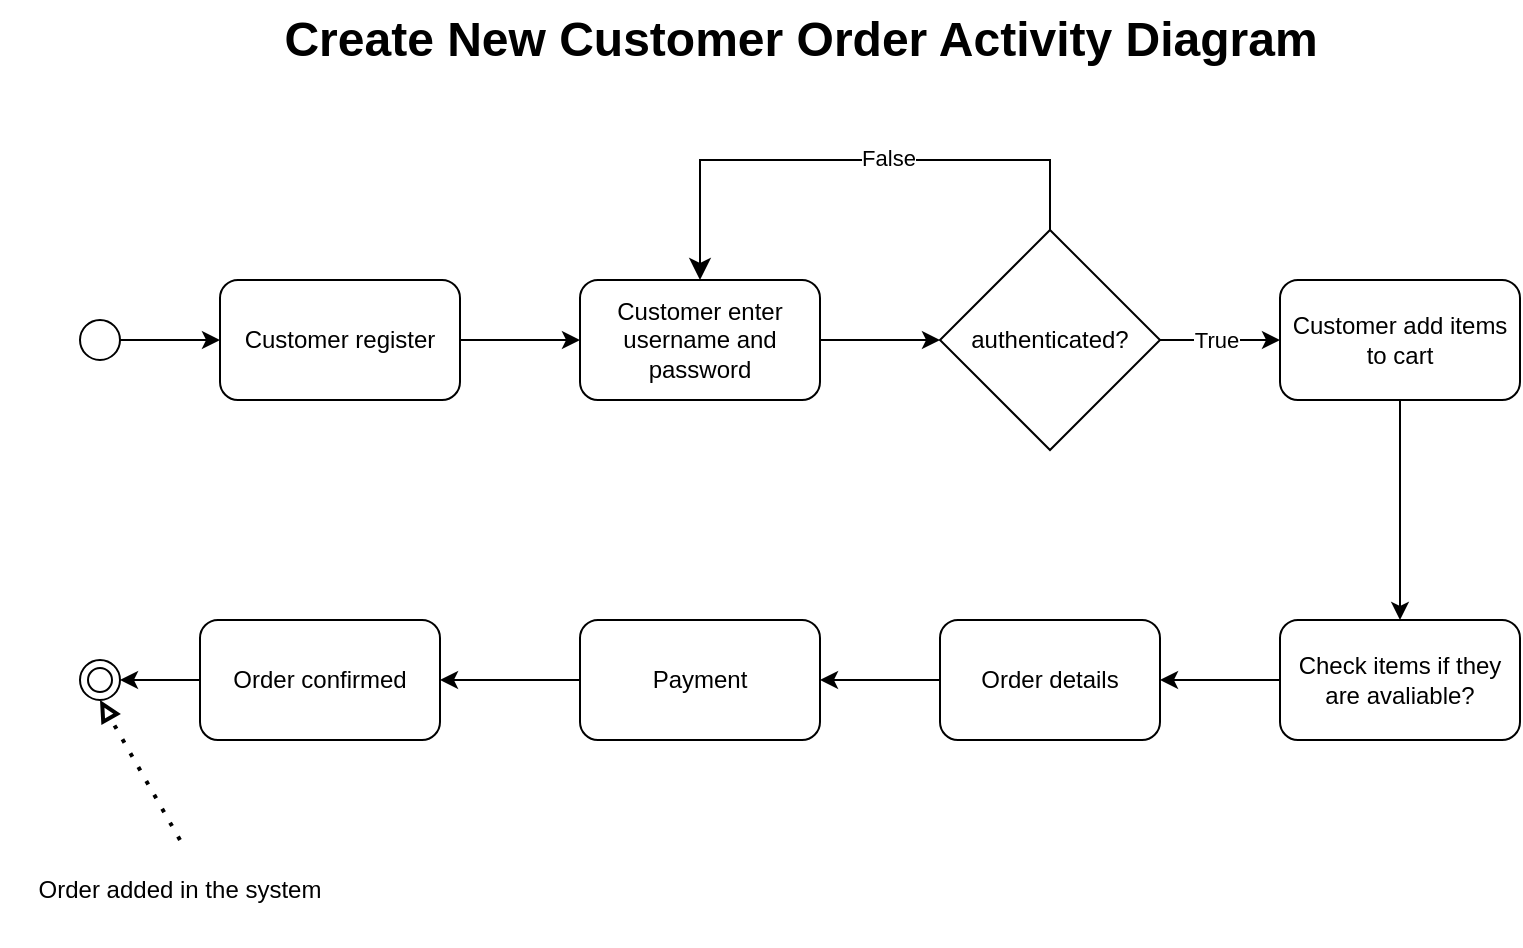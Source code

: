 <mxfile version="24.4.0" type="github" pages="2">
  <diagram id="C5RBs43oDa-KdzZeNtuy" name="Page-1">
    <mxGraphModel dx="2049" dy="1066" grid="1" gridSize="10" guides="1" tooltips="1" connect="1" arrows="1" fold="1" page="1" pageScale="1" pageWidth="1169" pageHeight="827" math="0" shadow="0">
      <root>
        <mxCell id="WIyWlLk6GJQsqaUBKTNV-0" />
        <mxCell id="WIyWlLk6GJQsqaUBKTNV-1" parent="WIyWlLk6GJQsqaUBKTNV-0" />
        <mxCell id="gmqY-t1u-GA2Hd6Ib90b-1" value="" style="ellipse;whiteSpace=wrap;html=1;aspect=fixed;" vertex="1" parent="WIyWlLk6GJQsqaUBKTNV-1">
          <mxGeometry x="245" y="338" width="20" height="20" as="geometry" />
        </mxCell>
        <mxCell id="gmqY-t1u-GA2Hd6Ib90b-2" value="Customer register" style="rounded=1;whiteSpace=wrap;html=1;" vertex="1" parent="WIyWlLk6GJQsqaUBKTNV-1">
          <mxGeometry x="315" y="318" width="120" height="60" as="geometry" />
        </mxCell>
        <mxCell id="gmqY-t1u-GA2Hd6Ib90b-3" value="Customer enter username and password" style="rounded=1;whiteSpace=wrap;html=1;" vertex="1" parent="WIyWlLk6GJQsqaUBKTNV-1">
          <mxGeometry x="495" y="318" width="120" height="60" as="geometry" />
        </mxCell>
        <mxCell id="gmqY-t1u-GA2Hd6Ib90b-4" value="authenticated?" style="rhombus;whiteSpace=wrap;html=1;" vertex="1" parent="WIyWlLk6GJQsqaUBKTNV-1">
          <mxGeometry x="675" y="293" width="110" height="110" as="geometry" />
        </mxCell>
        <mxCell id="gmqY-t1u-GA2Hd6Ib90b-5" value="Customer add items to cart" style="rounded=1;whiteSpace=wrap;html=1;" vertex="1" parent="WIyWlLk6GJQsqaUBKTNV-1">
          <mxGeometry x="845" y="318" width="120" height="60" as="geometry" />
        </mxCell>
        <mxCell id="gmqY-t1u-GA2Hd6Ib90b-6" value="Check items if they are avaliable?" style="rounded=1;whiteSpace=wrap;html=1;" vertex="1" parent="WIyWlLk6GJQsqaUBKTNV-1">
          <mxGeometry x="845" y="488" width="120" height="60" as="geometry" />
        </mxCell>
        <mxCell id="gmqY-t1u-GA2Hd6Ib90b-7" value="Order details" style="rounded=1;whiteSpace=wrap;html=1;" vertex="1" parent="WIyWlLk6GJQsqaUBKTNV-1">
          <mxGeometry x="675" y="488" width="110" height="60" as="geometry" />
        </mxCell>
        <mxCell id="gmqY-t1u-GA2Hd6Ib90b-8" value="Payment" style="rounded=1;whiteSpace=wrap;html=1;" vertex="1" parent="WIyWlLk6GJQsqaUBKTNV-1">
          <mxGeometry x="495" y="488" width="120" height="60" as="geometry" />
        </mxCell>
        <mxCell id="gmqY-t1u-GA2Hd6Ib90b-9" value="Order confirmed" style="rounded=1;whiteSpace=wrap;html=1;" vertex="1" parent="WIyWlLk6GJQsqaUBKTNV-1">
          <mxGeometry x="305" y="488" width="120" height="60" as="geometry" />
        </mxCell>
        <mxCell id="gmqY-t1u-GA2Hd6Ib90b-10" value="" style="ellipse;shape=doubleEllipse;whiteSpace=wrap;html=1;aspect=fixed;" vertex="1" parent="WIyWlLk6GJQsqaUBKTNV-1">
          <mxGeometry x="245" y="508" width="20" height="20" as="geometry" />
        </mxCell>
        <mxCell id="gmqY-t1u-GA2Hd6Ib90b-12" value="&lt;h1 style=&quot;margin-top: 0px;&quot;&gt;&lt;span style=&quot;background-color: initial; font-size: 12px; font-weight: normal;&quot;&gt;Order added in the system&lt;/span&gt;&lt;br&gt;&lt;/h1&gt;" style="text;html=1;whiteSpace=wrap;overflow=hidden;rounded=0;align=center;" vertex="1" parent="WIyWlLk6GJQsqaUBKTNV-1">
          <mxGeometry x="205" y="598" width="180" height="50" as="geometry" />
        </mxCell>
        <mxCell id="gmqY-t1u-GA2Hd6Ib90b-13" value="" style="endArrow=block;dashed=1;html=1;dashPattern=1 3;strokeWidth=2;rounded=0;exitX=0.5;exitY=0;exitDx=0;exitDy=0;entryX=0.5;entryY=1;entryDx=0;entryDy=0;endFill=0;" edge="1" parent="WIyWlLk6GJQsqaUBKTNV-1" source="gmqY-t1u-GA2Hd6Ib90b-12" target="gmqY-t1u-GA2Hd6Ib90b-10">
          <mxGeometry width="50" height="50" relative="1" as="geometry">
            <mxPoint x="299.08" y="599.2" as="sourcePoint" />
            <mxPoint x="655" y="588" as="targetPoint" />
          </mxGeometry>
        </mxCell>
        <mxCell id="gmqY-t1u-GA2Hd6Ib90b-14" value="" style="endArrow=classic;html=1;rounded=0;exitX=1;exitY=0.5;exitDx=0;exitDy=0;entryX=0;entryY=0.5;entryDx=0;entryDy=0;" edge="1" parent="WIyWlLk6GJQsqaUBKTNV-1" source="gmqY-t1u-GA2Hd6Ib90b-2" target="gmqY-t1u-GA2Hd6Ib90b-3">
          <mxGeometry width="50" height="50" relative="1" as="geometry">
            <mxPoint x="455" y="558" as="sourcePoint" />
            <mxPoint x="505" y="508" as="targetPoint" />
          </mxGeometry>
        </mxCell>
        <mxCell id="gmqY-t1u-GA2Hd6Ib90b-15" value="" style="endArrow=classic;html=1;rounded=0;exitX=1;exitY=0.5;exitDx=0;exitDy=0;entryX=0;entryY=0.5;entryDx=0;entryDy=0;" edge="1" parent="WIyWlLk6GJQsqaUBKTNV-1" source="gmqY-t1u-GA2Hd6Ib90b-1" target="gmqY-t1u-GA2Hd6Ib90b-2">
          <mxGeometry width="50" height="50" relative="1" as="geometry">
            <mxPoint x="465" y="568" as="sourcePoint" />
            <mxPoint x="515" y="518" as="targetPoint" />
          </mxGeometry>
        </mxCell>
        <mxCell id="gmqY-t1u-GA2Hd6Ib90b-16" value="" style="endArrow=classic;html=1;rounded=0;exitX=1;exitY=0.5;exitDx=0;exitDy=0;entryX=0;entryY=0.5;entryDx=0;entryDy=0;" edge="1" parent="WIyWlLk6GJQsqaUBKTNV-1" source="gmqY-t1u-GA2Hd6Ib90b-3" target="gmqY-t1u-GA2Hd6Ib90b-4">
          <mxGeometry width="50" height="50" relative="1" as="geometry">
            <mxPoint x="475" y="578" as="sourcePoint" />
            <mxPoint x="525" y="528" as="targetPoint" />
          </mxGeometry>
        </mxCell>
        <mxCell id="gmqY-t1u-GA2Hd6Ib90b-17" value="" style="endArrow=classic;html=1;rounded=0;exitX=1;exitY=0.5;exitDx=0;exitDy=0;entryX=0;entryY=0.5;entryDx=0;entryDy=0;" edge="1" parent="WIyWlLk6GJQsqaUBKTNV-1" source="gmqY-t1u-GA2Hd6Ib90b-4" target="gmqY-t1u-GA2Hd6Ib90b-5">
          <mxGeometry width="50" height="50" relative="1" as="geometry">
            <mxPoint x="485" y="588" as="sourcePoint" />
            <mxPoint x="535" y="538" as="targetPoint" />
          </mxGeometry>
        </mxCell>
        <mxCell id="gmqY-t1u-GA2Hd6Ib90b-27" value="True" style="edgeLabel;html=1;align=center;verticalAlign=middle;resizable=0;points=[];" vertex="1" connectable="0" parent="gmqY-t1u-GA2Hd6Ib90b-17">
          <mxGeometry x="-0.084" relative="1" as="geometry">
            <mxPoint as="offset" />
          </mxGeometry>
        </mxCell>
        <mxCell id="gmqY-t1u-GA2Hd6Ib90b-18" value="" style="endArrow=classic;html=1;rounded=0;exitX=0.5;exitY=1;exitDx=0;exitDy=0;entryX=0.5;entryY=0;entryDx=0;entryDy=0;" edge="1" parent="WIyWlLk6GJQsqaUBKTNV-1" source="gmqY-t1u-GA2Hd6Ib90b-5" target="gmqY-t1u-GA2Hd6Ib90b-6">
          <mxGeometry width="50" height="50" relative="1" as="geometry">
            <mxPoint x="495" y="598" as="sourcePoint" />
            <mxPoint x="545" y="548" as="targetPoint" />
          </mxGeometry>
        </mxCell>
        <mxCell id="gmqY-t1u-GA2Hd6Ib90b-19" value="" style="endArrow=classic;html=1;rounded=0;entryX=1;entryY=0.5;entryDx=0;entryDy=0;exitX=0;exitY=0.5;exitDx=0;exitDy=0;" edge="1" parent="WIyWlLk6GJQsqaUBKTNV-1" source="gmqY-t1u-GA2Hd6Ib90b-6" target="gmqY-t1u-GA2Hd6Ib90b-7">
          <mxGeometry width="50" height="50" relative="1" as="geometry">
            <mxPoint x="505" y="608" as="sourcePoint" />
            <mxPoint x="555" y="558" as="targetPoint" />
          </mxGeometry>
        </mxCell>
        <mxCell id="gmqY-t1u-GA2Hd6Ib90b-20" value="" style="endArrow=classic;html=1;rounded=0;entryX=1;entryY=0.5;entryDx=0;entryDy=0;" edge="1" parent="WIyWlLk6GJQsqaUBKTNV-1" source="gmqY-t1u-GA2Hd6Ib90b-7" target="gmqY-t1u-GA2Hd6Ib90b-8">
          <mxGeometry width="50" height="50" relative="1" as="geometry">
            <mxPoint x="515" y="618" as="sourcePoint" />
            <mxPoint x="565" y="568" as="targetPoint" />
          </mxGeometry>
        </mxCell>
        <mxCell id="gmqY-t1u-GA2Hd6Ib90b-21" value="" style="endArrow=classic;html=1;rounded=0;entryX=1;entryY=0.5;entryDx=0;entryDy=0;exitX=0;exitY=0.5;exitDx=0;exitDy=0;" edge="1" parent="WIyWlLk6GJQsqaUBKTNV-1" source="gmqY-t1u-GA2Hd6Ib90b-8" target="gmqY-t1u-GA2Hd6Ib90b-9">
          <mxGeometry width="50" height="50" relative="1" as="geometry">
            <mxPoint x="525" y="628" as="sourcePoint" />
            <mxPoint x="575" y="578" as="targetPoint" />
          </mxGeometry>
        </mxCell>
        <mxCell id="gmqY-t1u-GA2Hd6Ib90b-22" value="" style="endArrow=classic;html=1;rounded=0;exitX=0;exitY=0.5;exitDx=0;exitDy=0;entryX=1;entryY=0.5;entryDx=0;entryDy=0;" edge="1" parent="WIyWlLk6GJQsqaUBKTNV-1" source="gmqY-t1u-GA2Hd6Ib90b-9" target="gmqY-t1u-GA2Hd6Ib90b-10">
          <mxGeometry width="50" height="50" relative="1" as="geometry">
            <mxPoint x="535" y="638" as="sourcePoint" />
            <mxPoint x="585" y="588" as="targetPoint" />
          </mxGeometry>
        </mxCell>
        <mxCell id="gmqY-t1u-GA2Hd6Ib90b-24" value="" style="edgeStyle=elbowEdgeStyle;elbow=vertical;endArrow=classic;html=1;curved=0;rounded=0;endSize=8;startSize=8;exitX=0.5;exitY=0;exitDx=0;exitDy=0;entryX=0.5;entryY=0;entryDx=0;entryDy=0;" edge="1" parent="WIyWlLk6GJQsqaUBKTNV-1" source="gmqY-t1u-GA2Hd6Ib90b-4" target="gmqY-t1u-GA2Hd6Ib90b-3">
          <mxGeometry width="50" height="50" relative="1" as="geometry">
            <mxPoint x="645" y="418" as="sourcePoint" />
            <mxPoint x="695" y="368" as="targetPoint" />
            <Array as="points">
              <mxPoint x="645" y="258" />
            </Array>
          </mxGeometry>
        </mxCell>
        <mxCell id="gmqY-t1u-GA2Hd6Ib90b-25" value="False" style="edgeLabel;html=1;align=center;verticalAlign=middle;resizable=0;points=[];" vertex="1" connectable="0" parent="gmqY-t1u-GA2Hd6Ib90b-24">
          <mxGeometry x="-0.139" y="-1" relative="1" as="geometry">
            <mxPoint as="offset" />
          </mxGeometry>
        </mxCell>
        <mxCell id="_va5cLmaYM4gg9_JbFcl-0" value="Create New Customer Order Activity Diagram" style="text;strokeColor=none;fillColor=none;html=1;fontSize=24;fontStyle=1;verticalAlign=middle;align=center;" vertex="1" parent="WIyWlLk6GJQsqaUBKTNV-1">
          <mxGeometry x="245" y="178" width="720" height="40" as="geometry" />
        </mxCell>
      </root>
    </mxGraphModel>
  </diagram>
  <diagram id="PuYu4V7mRzpc4IewnknB" name="Page-2">
    <mxGraphModel dx="1434" dy="746" grid="1" gridSize="10" guides="1" tooltips="1" connect="1" arrows="1" fold="1" page="1" pageScale="1" pageWidth="1169" pageHeight="827" math="0" shadow="0">
      <root>
        <mxCell id="0" />
        <mxCell id="1" parent="0" />
        <mxCell id="ooWU4uST3X7tyOS2osCu-1" value="" style="ellipse;whiteSpace=wrap;html=1;aspect=fixed;" vertex="1" parent="1">
          <mxGeometry x="245" y="338" width="20" height="20" as="geometry" />
        </mxCell>
        <mxCell id="ooWU4uST3X7tyOS2osCu-2" value="View and select suplier" style="rounded=1;whiteSpace=wrap;html=1;" vertex="1" parent="1">
          <mxGeometry x="315" y="318" width="120" height="60" as="geometry" />
        </mxCell>
        <mxCell id="ooWU4uST3X7tyOS2osCu-3" value="Add items to order" style="rounded=1;whiteSpace=wrap;html=1;" vertex="1" parent="1">
          <mxGeometry x="495" y="318" width="120" height="60" as="geometry" />
        </mxCell>
        <mxCell id="ooWU4uST3X7tyOS2osCu-4" value="All items are available?" style="rhombus;whiteSpace=wrap;html=1;" vertex="1" parent="1">
          <mxGeometry x="675" y="293" width="110" height="110" as="geometry" />
        </mxCell>
        <mxCell id="ooWU4uST3X7tyOS2osCu-5" value="Order details" style="rounded=1;whiteSpace=wrap;html=1;" vertex="1" parent="1">
          <mxGeometry x="845" y="318" width="120" height="60" as="geometry" />
        </mxCell>
        <mxCell id="ooWU4uST3X7tyOS2osCu-6" value="Payment" style="rounded=1;whiteSpace=wrap;html=1;" vertex="1" parent="1">
          <mxGeometry x="845" y="488" width="120" height="60" as="geometry" />
        </mxCell>
        <mxCell id="ooWU4uST3X7tyOS2osCu-7" value="Place order" style="rounded=1;whiteSpace=wrap;html=1;" vertex="1" parent="1">
          <mxGeometry x="600" y="488" width="110" height="60" as="geometry" />
        </mxCell>
        <mxCell id="ooWU4uST3X7tyOS2osCu-8" value="add items to inventory when they arrive" style="rounded=1;whiteSpace=wrap;html=1;" vertex="1" parent="1">
          <mxGeometry x="410" y="488" width="120" height="60" as="geometry" />
        </mxCell>
        <mxCell id="ooWU4uST3X7tyOS2osCu-10" value="" style="ellipse;shape=doubleEllipse;whiteSpace=wrap;html=1;aspect=fixed;" vertex="1" parent="1">
          <mxGeometry x="245" y="508" width="20" height="20" as="geometry" />
        </mxCell>
        <mxCell id="ooWU4uST3X7tyOS2osCu-13" value="" style="endArrow=classic;html=1;rounded=0;exitX=1;exitY=0.5;exitDx=0;exitDy=0;entryX=0;entryY=0.5;entryDx=0;entryDy=0;" edge="1" parent="1" source="ooWU4uST3X7tyOS2osCu-2" target="ooWU4uST3X7tyOS2osCu-3">
          <mxGeometry width="50" height="50" relative="1" as="geometry">
            <mxPoint x="455" y="558" as="sourcePoint" />
            <mxPoint x="505" y="508" as="targetPoint" />
          </mxGeometry>
        </mxCell>
        <mxCell id="ooWU4uST3X7tyOS2osCu-14" value="" style="endArrow=classic;html=1;rounded=0;exitX=1;exitY=0.5;exitDx=0;exitDy=0;entryX=0;entryY=0.5;entryDx=0;entryDy=0;" edge="1" parent="1" source="ooWU4uST3X7tyOS2osCu-1" target="ooWU4uST3X7tyOS2osCu-2">
          <mxGeometry width="50" height="50" relative="1" as="geometry">
            <mxPoint x="465" y="568" as="sourcePoint" />
            <mxPoint x="515" y="518" as="targetPoint" />
          </mxGeometry>
        </mxCell>
        <mxCell id="ooWU4uST3X7tyOS2osCu-15" value="" style="endArrow=classic;html=1;rounded=0;exitX=1;exitY=0.5;exitDx=0;exitDy=0;entryX=0;entryY=0.5;entryDx=0;entryDy=0;" edge="1" parent="1" source="ooWU4uST3X7tyOS2osCu-3" target="ooWU4uST3X7tyOS2osCu-4">
          <mxGeometry width="50" height="50" relative="1" as="geometry">
            <mxPoint x="475" y="578" as="sourcePoint" />
            <mxPoint x="525" y="528" as="targetPoint" />
          </mxGeometry>
        </mxCell>
        <mxCell id="ooWU4uST3X7tyOS2osCu-16" value="" style="endArrow=classic;html=1;rounded=0;exitX=1;exitY=0.5;exitDx=0;exitDy=0;entryX=0;entryY=0.5;entryDx=0;entryDy=0;" edge="1" parent="1" source="ooWU4uST3X7tyOS2osCu-4" target="ooWU4uST3X7tyOS2osCu-5">
          <mxGeometry width="50" height="50" relative="1" as="geometry">
            <mxPoint x="485" y="588" as="sourcePoint" />
            <mxPoint x="535" y="538" as="targetPoint" />
          </mxGeometry>
        </mxCell>
        <mxCell id="ooWU4uST3X7tyOS2osCu-17" value="True" style="edgeLabel;html=1;align=center;verticalAlign=middle;resizable=0;points=[];" vertex="1" connectable="0" parent="ooWU4uST3X7tyOS2osCu-16">
          <mxGeometry x="-0.084" relative="1" as="geometry">
            <mxPoint as="offset" />
          </mxGeometry>
        </mxCell>
        <mxCell id="ooWU4uST3X7tyOS2osCu-18" value="" style="endArrow=classic;html=1;rounded=0;exitX=0.5;exitY=1;exitDx=0;exitDy=0;entryX=0.5;entryY=0;entryDx=0;entryDy=0;" edge="1" parent="1" source="ooWU4uST3X7tyOS2osCu-5" target="ooWU4uST3X7tyOS2osCu-6">
          <mxGeometry width="50" height="50" relative="1" as="geometry">
            <mxPoint x="495" y="598" as="sourcePoint" />
            <mxPoint x="545" y="548" as="targetPoint" />
          </mxGeometry>
        </mxCell>
        <mxCell id="ooWU4uST3X7tyOS2osCu-19" value="" style="endArrow=classic;html=1;rounded=0;entryX=1;entryY=0.5;entryDx=0;entryDy=0;exitX=0;exitY=0.5;exitDx=0;exitDy=0;" edge="1" parent="1" source="ooWU4uST3X7tyOS2osCu-6" target="ooWU4uST3X7tyOS2osCu-7">
          <mxGeometry width="50" height="50" relative="1" as="geometry">
            <mxPoint x="505" y="608" as="sourcePoint" />
            <mxPoint x="555" y="558" as="targetPoint" />
          </mxGeometry>
        </mxCell>
        <mxCell id="ooWU4uST3X7tyOS2osCu-20" value="" style="endArrow=classic;html=1;rounded=0;entryX=1;entryY=0.5;entryDx=0;entryDy=0;" edge="1" parent="1" source="ooWU4uST3X7tyOS2osCu-7" target="ooWU4uST3X7tyOS2osCu-8">
          <mxGeometry width="50" height="50" relative="1" as="geometry">
            <mxPoint x="515" y="618" as="sourcePoint" />
            <mxPoint x="565" y="568" as="targetPoint" />
          </mxGeometry>
        </mxCell>
        <mxCell id="ooWU4uST3X7tyOS2osCu-21" value="" style="endArrow=classic;html=1;rounded=0;entryX=1;entryY=0.5;entryDx=0;entryDy=0;exitX=0;exitY=0.5;exitDx=0;exitDy=0;" edge="1" parent="1" source="ooWU4uST3X7tyOS2osCu-8" target="ooWU4uST3X7tyOS2osCu-10">
          <mxGeometry width="50" height="50" relative="1" as="geometry">
            <mxPoint x="525" y="628" as="sourcePoint" />
            <mxPoint x="425" y="518" as="targetPoint" />
          </mxGeometry>
        </mxCell>
        <mxCell id="ooWU4uST3X7tyOS2osCu-23" value="" style="edgeStyle=elbowEdgeStyle;elbow=vertical;endArrow=classic;html=1;curved=0;rounded=0;endSize=8;startSize=8;exitX=0.5;exitY=0;exitDx=0;exitDy=0;entryX=0.5;entryY=0;entryDx=0;entryDy=0;" edge="1" parent="1" source="ooWU4uST3X7tyOS2osCu-4" target="ooWU4uST3X7tyOS2osCu-2">
          <mxGeometry width="50" height="50" relative="1" as="geometry">
            <mxPoint x="645" y="418" as="sourcePoint" />
            <mxPoint x="695" y="368" as="targetPoint" />
            <Array as="points">
              <mxPoint x="645" y="258" />
            </Array>
          </mxGeometry>
        </mxCell>
        <mxCell id="ooWU4uST3X7tyOS2osCu-24" value="False" style="edgeLabel;html=1;align=center;verticalAlign=middle;resizable=0;points=[];" vertex="1" connectable="0" parent="ooWU4uST3X7tyOS2osCu-23">
          <mxGeometry x="-0.139" y="-1" relative="1" as="geometry">
            <mxPoint as="offset" />
          </mxGeometry>
        </mxCell>
        <mxCell id="ooWU4uST3X7tyOS2osCu-25" value="Create Order From Supplier Activity Diagram" style="text;strokeColor=none;fillColor=none;html=1;fontSize=24;fontStyle=1;verticalAlign=middle;align=center;" vertex="1" parent="1">
          <mxGeometry x="245" y="178" width="720" height="40" as="geometry" />
        </mxCell>
      </root>
    </mxGraphModel>
  </diagram>
</mxfile>
